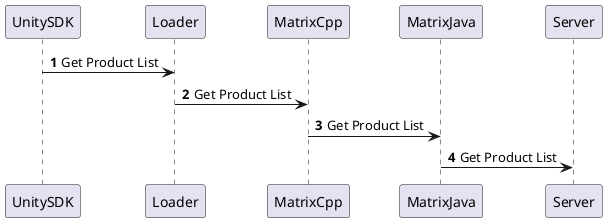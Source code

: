 @startuml
'https://plantuml.com/sequence-diagram

autonumber

UnitySDK -> Loader: Get Product List
Loader -> MatrixCpp: Get Product List
MatrixCpp -> MatrixJava: Get Product List
MatrixJava->Server: Get Product List

@enduml